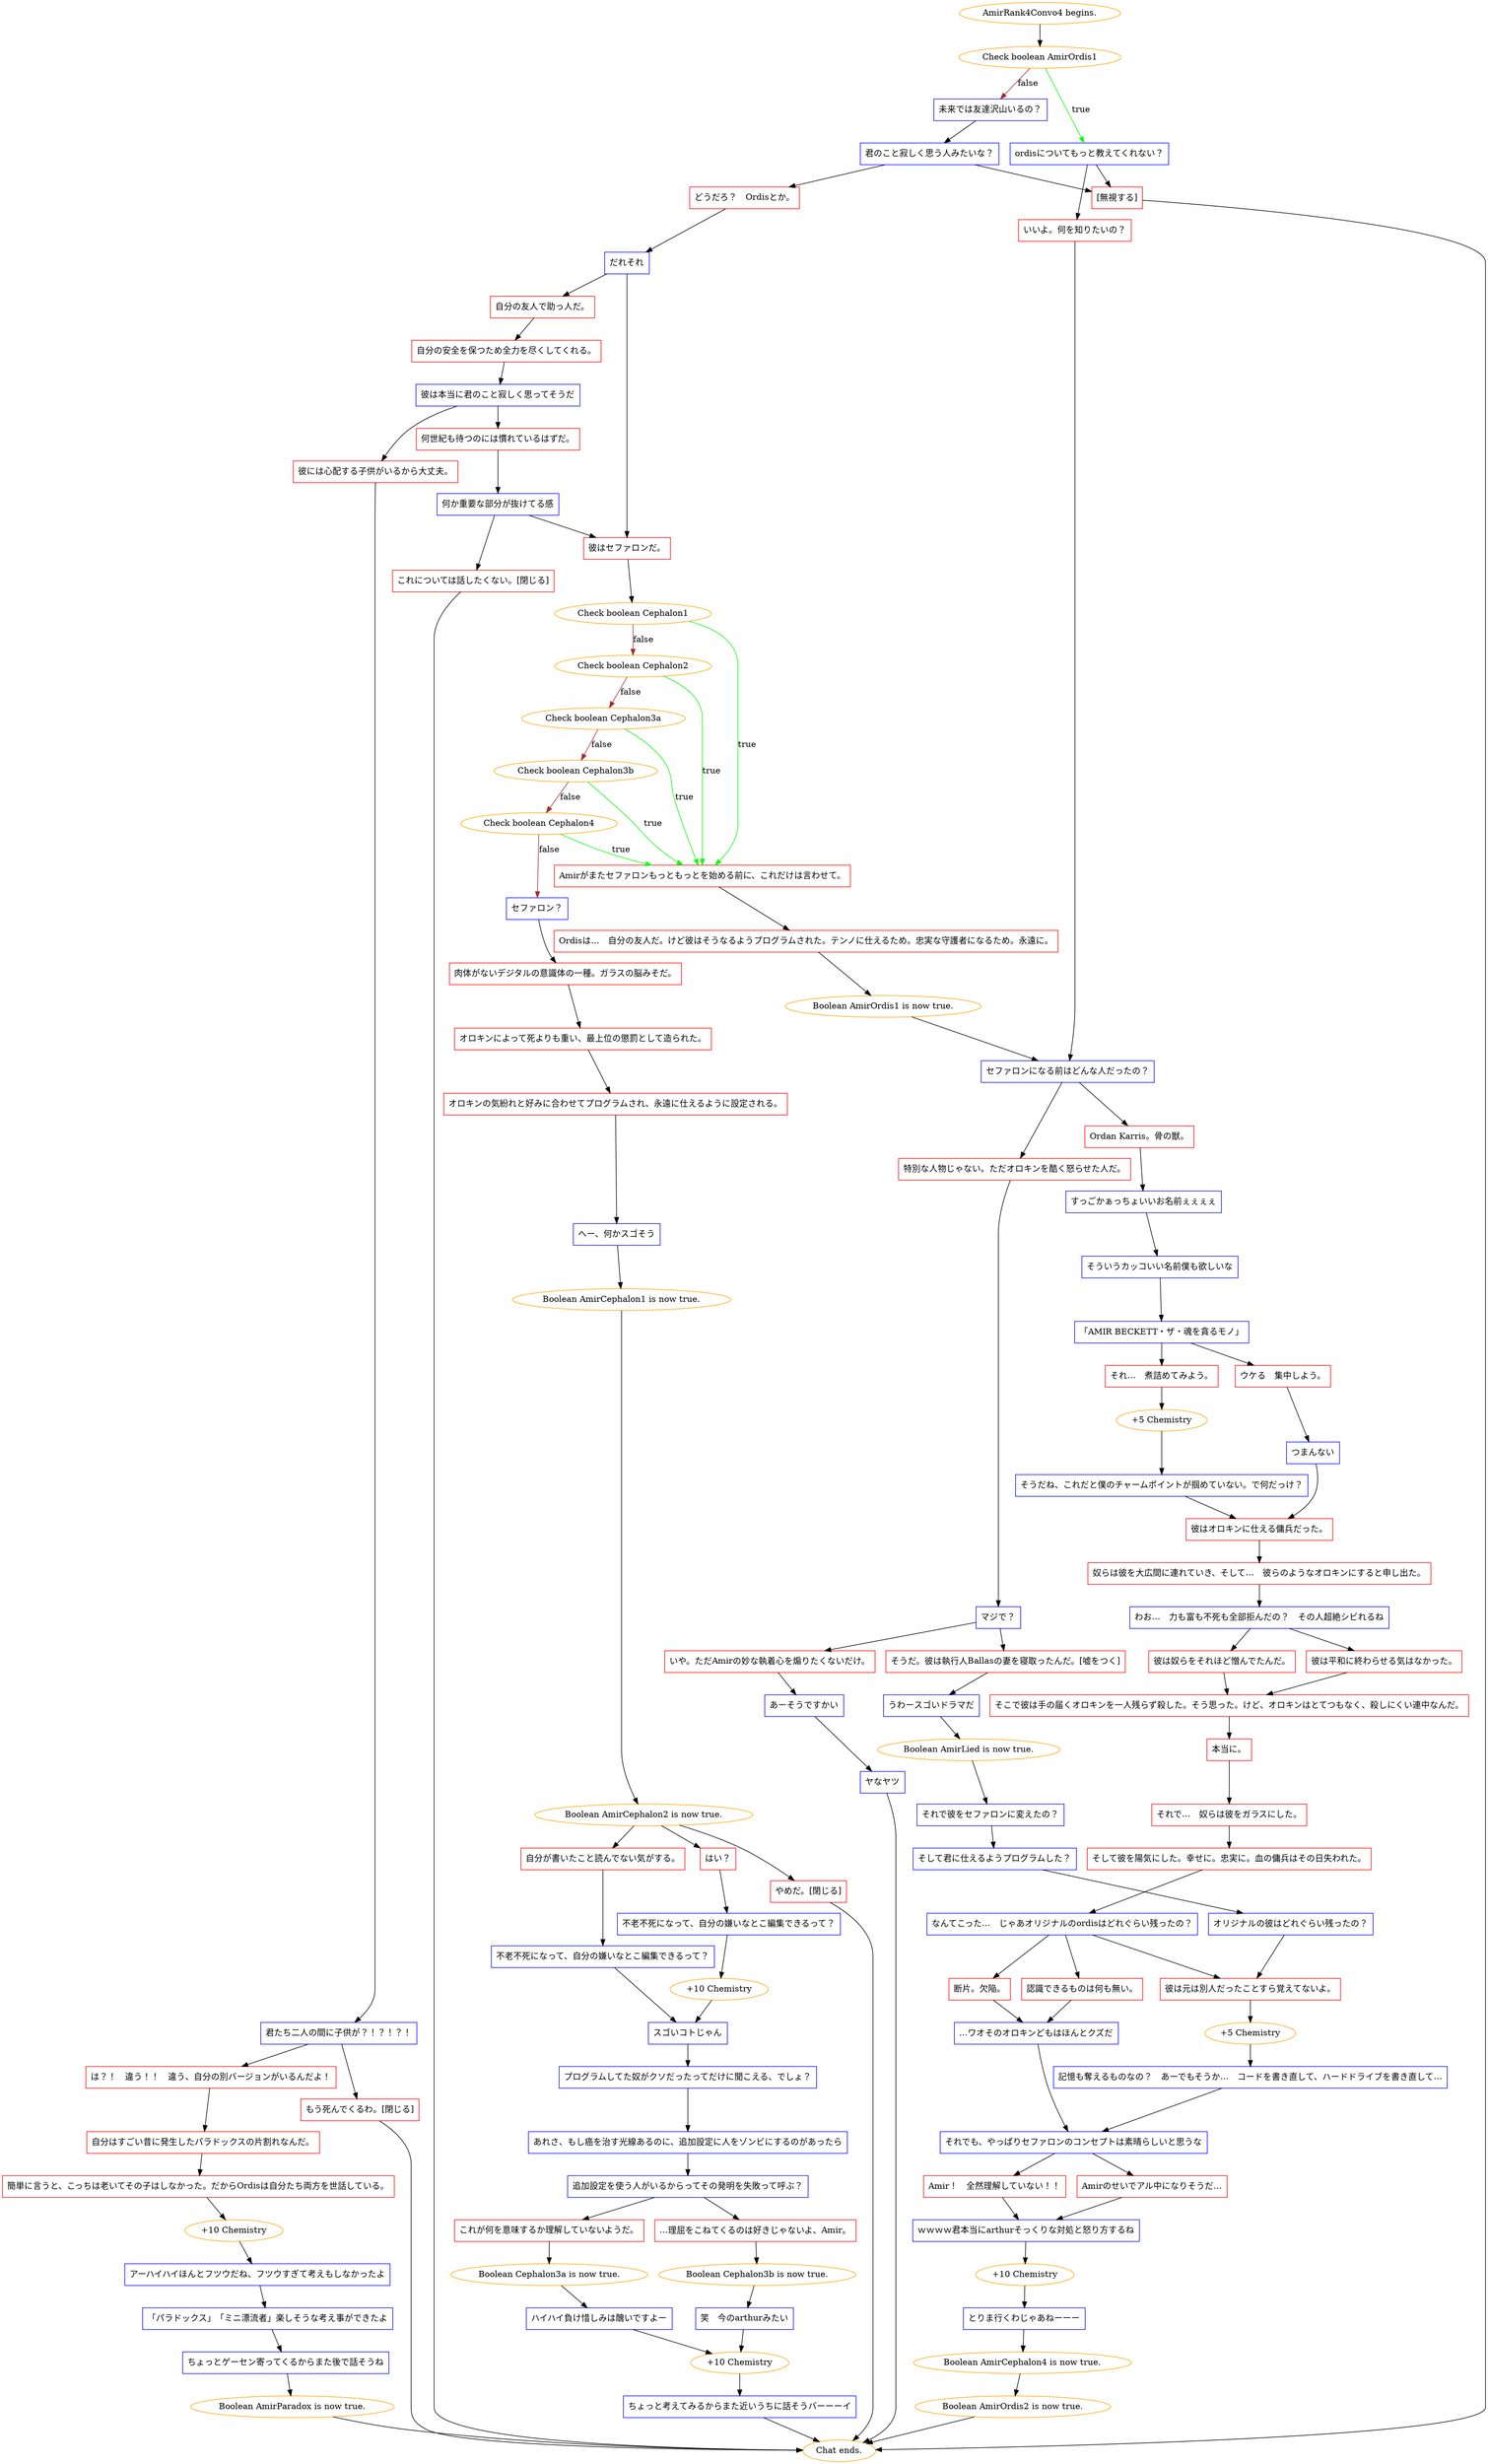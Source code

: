 digraph {
	"AmirRank4Convo4 begins." [color=orange];
		"AmirRank4Convo4 begins." -> j3071393708;
	j3071393708 [label="Check boolean AmirOrdis1",color=orange];
		j3071393708 -> j2426384775 [label=true,color=green];
		j3071393708 -> j903862932 [label=false,color=brown];
	j2426384775 [label="ordisについてもっと教えてくれない？",shape=box,color=blue];
		j2426384775 -> j85835136;
		j2426384775 -> j1116826705;
	j903862932 [label="未来では友達沢山いるの？",shape=box,color=blue];
		j903862932 -> j3987125351;
	j85835136 [label="[無視する]",shape=box,color=red];
		j85835136 -> "Chat ends.";
	j1116826705 [label="いいよ。何を知りたいの？",shape=box,color=red];
		j1116826705 -> j1982686325;
	j3987125351 [label="君のこと寂しく思う人みたいな？",shape=box,color=blue];
		j3987125351 -> j680411468;
		j3987125351 -> j85835136;
	"Chat ends." [color=orange];
	j1982686325 [label="セファロンになる前はどんな人だったの？",shape=box,color=blue];
		j1982686325 -> j1209983527;
		j1982686325 -> j4010603743;
	j680411468 [label="どうだろ？　Ordisとか。",shape=box,color=red];
		j680411468 -> j4176689785;
	j1209983527 [label="特別な人物じゃない。ただオロキンを酷く怒らせた人だ。",shape=box,color=red];
		j1209983527 -> j2896989573;
	j4010603743 [label="Ordan Karris。骨の獣。",shape=box,color=red];
		j4010603743 -> j822288822;
	j4176689785 [label="だれそれ",shape=box,color=blue];
		j4176689785 -> j1897434491;
		j4176689785 -> j3101519259;
	j2896989573 [label="マジで？",shape=box,color=blue];
		j2896989573 -> j2269208798;
		j2896989573 -> j3130740063;
	j822288822 [label="すっごかぁっちょいいお名前ぇぇぇぇ",shape=box,color=blue];
		j822288822 -> j600241890;
	j1897434491 [label="自分の友人で助っ人だ。",shape=box,color=red];
		j1897434491 -> j2645404662;
	j3101519259 [label="彼はセファロンだ。",shape=box,color=red];
		j3101519259 -> j2703593324;
	j2269208798 [label="そうだ。彼は執行人Ballasの妻を寝取ったんだ。[嘘をつく]",shape=box,color=red];
		j2269208798 -> j2232856558;
	j3130740063 [label="いや。ただAmirの妙な執着心を煽りたくないだけ。",shape=box,color=red];
		j3130740063 -> j2868943637;
	j600241890 [label="そういうカッコいい名前僕も欲しいな",shape=box,color=blue];
		j600241890 -> j1966869388;
	j2645404662 [label="自分の安全を保つため全力を尽くしてくれる。",shape=box,color=red];
		j2645404662 -> j4239002556;
	j2703593324 [label="Check boolean Cephalon1",color=orange];
		j2703593324 -> j637915749 [label=true,color=green];
		j2703593324 -> j3179573232 [label=false,color=brown];
	j2232856558 [label="うわースゴいドラマだ",shape=box,color=blue];
		j2232856558 -> j2926674662;
	j2868943637 [label="あーそうですかい",shape=box,color=blue];
		j2868943637 -> j1528722561;
	j1966869388 [label="「AMIR BECKETT・ザ・魂を貪るモノ」",shape=box,color=blue];
		j1966869388 -> j2933556590;
		j1966869388 -> j2603318983;
	j4239002556 [label="彼は本当に君のこと寂しく思ってそうだ",shape=box,color=blue];
		j4239002556 -> j266834252;
		j4239002556 -> j1438551066;
	j637915749 [label="Amirがまたセファロンもっともっとを始める前に、これだけは言わせて。",shape=box,color=red];
		j637915749 -> j1836504573;
	j3179573232 [label="Check boolean Cephalon2",color=orange];
		j3179573232 -> j637915749 [label=true,color=green];
		j3179573232 -> j1411698572 [label=false,color=brown];
	j2926674662 [label="Boolean AmirLied is now true.",color=orange];
		j2926674662 -> j3467735730;
	j1528722561 [label="ヤなヤツ",shape=box,color=blue];
		j1528722561 -> "Chat ends.";
	j2933556590 [label="ウケる　集中しよう。",shape=box,color=red];
		j2933556590 -> j1450486783;
	j2603318983 [label="それ…　煮詰めてみよう。",shape=box,color=red];
		j2603318983 -> j3088863751;
	j266834252 [label="何世紀も待つのには慣れているはずだ。",shape=box,color=red];
		j266834252 -> j844887690;
	j1438551066 [label="彼には心配する子供がいるから大丈夫。",shape=box,color=red];
		j1438551066 -> j1638722904;
	j1836504573 [label="Ordisは…　自分の友人だ。けど彼はそうなるようプログラムされた。テンノに仕えるため。忠実な守護者になるため。永遠に。",shape=box,color=red];
		j1836504573 -> j838880114;
	j1411698572 [label="Check boolean Cephalon3a",color=orange];
		j1411698572 -> j637915749 [label=true,color=green];
		j1411698572 -> j1995044943 [label=false,color=brown];
	j3467735730 [label="それで彼をセファロンに変えたの？",shape=box,color=blue];
		j3467735730 -> j2412365667;
	j1450486783 [label="つまんない",shape=box,color=blue];
		j1450486783 -> j3596522009;
	j3088863751 [label="+5 Chemistry",color=orange];
		j3088863751 -> j219189838;
	j844887690 [label="何か重要な部分が抜けてる感",shape=box,color=blue];
		j844887690 -> j812586511;
		j844887690 -> j3101519259;
	j1638722904 [label="君たち二人の間に子供が？！？！？！",shape=box,color=blue];
		j1638722904 -> j3969916309;
		j1638722904 -> j1510291495;
	j838880114 [label="Boolean AmirOrdis1 is now true.",color=orange];
		j838880114 -> j1982686325;
	j1995044943 [label="Check boolean Cephalon3b",color=orange];
		j1995044943 -> j637915749 [label=true,color=green];
		j1995044943 -> j3851203631 [label=false,color=brown];
	j2412365667 [label="そして君に仕えるようプログラムした？",shape=box,color=blue];
		j2412365667 -> j1411292348;
	j3596522009 [label="彼はオロキンに仕える傭兵だった。",shape=box,color=red];
		j3596522009 -> j2620040014;
	j219189838 [label="そうだね、これだと僕のチャームポイントが掴めていない。で何だっけ？",shape=box,color=blue];
		j219189838 -> j3596522009;
	j812586511 [label="これについては話したくない。[閉じる]",shape=box,color=red];
		j812586511 -> "Chat ends.";
	j3969916309 [label="は？！　違う！！　違う、自分の別バージョンがいるんだよ！",shape=box,color=red];
		j3969916309 -> j1484199356;
	j1510291495 [label="もう死んでくるわ。[閉じる]",shape=box,color=red];
		j1510291495 -> "Chat ends.";
	j3851203631 [label="Check boolean Cephalon4",color=orange];
		j3851203631 -> j637915749 [label=true,color=green];
		j3851203631 -> j4133056740 [label=false,color=brown];
	j1411292348 [label="オリジナルの彼はどれぐらい残ったの？",shape=box,color=blue];
		j1411292348 -> j2060169886;
	j2620040014 [label="奴らは彼を大広間に連れていき、そして…　彼らのようなオロキンにすると申し出た。",shape=box,color=red];
		j2620040014 -> j4088549290;
	j1484199356 [label="自分はすごい昔に発生したパラドックスの片割れなんだ。",shape=box,color=red];
		j1484199356 -> j3382344627;
	j4133056740 [label="セファロン？",shape=box,color=blue];
		j4133056740 -> j177708747;
	j2060169886 [label="彼は元は別人だったことすら覚えてないよ。",shape=box,color=red];
		j2060169886 -> j2212713222;
	j4088549290 [label="わお…　力も富も不死も全部拒んだの？　その人超絶シビれるね",shape=box,color=blue];
		j4088549290 -> j4076165753;
		j4088549290 -> j326400964;
	j3382344627 [label="簡単に言うと、こっちは老いてその子はしなかった。だからOrdisは自分たち両方を世話している。",shape=box,color=red];
		j3382344627 -> j2034349032;
	j177708747 [label="肉体がないデジタルの意識体の一種。ガラスの脳みそだ。",shape=box,color=red];
		j177708747 -> j1799972999;
	j2212713222 [label="+5 Chemistry",color=orange];
		j2212713222 -> j1713807751;
	j4076165753 [label="彼は奴らをそれほど憎んでたんだ。",shape=box,color=red];
		j4076165753 -> j2684593455;
	j326400964 [label="彼は平和に終わらせる気はなかった。",shape=box,color=red];
		j326400964 -> j2684593455;
	j2034349032 [label="+10 Chemistry",color=orange];
		j2034349032 -> j2395342516;
	j1799972999 [label="オロキンによって死よりも重い、最上位の懲罰として造られた。",shape=box,color=red];
		j1799972999 -> j1977548426;
	j1713807751 [label="記憶も奪えるものなの？　あーでもそうか…　コードを書き直して、ハードドライブを書き直して…",shape=box,color=blue];
		j1713807751 -> j360188642;
	j2684593455 [label="そこで彼は手の届くオロキンを一人残らず殺した。そう思った。けど、オロキンはとてつもなく、殺しにくい連中なんだ。",shape=box,color=red];
		j2684593455 -> j3356929052;
	j2395342516 [label="アーハイハイほんとフツウだね、フツウすぎて考えもしなかったよ",shape=box,color=blue];
		j2395342516 -> j667584061;
	j1977548426 [label="オロキンの気紛れと好みに合わせてプログラムされ、永遠に仕えるように設定される。",shape=box,color=red];
		j1977548426 -> j2200854631;
	j360188642 [label="それでも、やっぱりセファロンのコンセプトは素晴らしいと思うな",shape=box,color=blue];
		j360188642 -> j254669562;
		j360188642 -> j3621300232;
	j3356929052 [label="本当に。",shape=box,color=red];
		j3356929052 -> j3847729057;
	j667584061 [label="「パラドックス」「ミニ漂流者」楽しそうな考え事ができたよ",shape=box,color=blue];
		j667584061 -> j3812896674;
	j2200854631 [label="へー、何かスゴそう",shape=box,color=blue];
		j2200854631 -> j1188171645;
	j254669562 [label="Amirのせいでアル中になりそうだ…",shape=box,color=red];
		j254669562 -> j2772399249;
	j3621300232 [label="Amir！　全然理解していない！！",shape=box,color=red];
		j3621300232 -> j2772399249;
	j3847729057 [label="それで…　奴らは彼をガラスにした。",shape=box,color=red];
		j3847729057 -> j1541891825;
	j3812896674 [label="ちょっとゲーセン寄ってくるからまた後で話そうね",shape=box,color=blue];
		j3812896674 -> j3046964038;
	j1188171645 [label="Boolean AmirCephalon1 is now true.",color=orange];
		j1188171645 -> j2160070556;
	j2772399249 [label="ｗｗｗｗ君本当にarthurそっくりな対処と怒り方するね",shape=box,color=blue];
		j2772399249 -> j2634015726;
	j1541891825 [label="そして彼を陽気にした。幸せに。忠実に。血の傭兵はその日失われた。",shape=box,color=red];
		j1541891825 -> j419938771;
	j3046964038 [label="Boolean AmirParadox is now true.",color=orange];
		j3046964038 -> "Chat ends.";
	j2160070556 [label="Boolean AmirCephalon2 is now true.",color=orange];
		j2160070556 -> j12017476;
		j2160070556 -> j3500027066;
		j2160070556 -> j3794629657;
	j2634015726 [label="+10 Chemistry",color=orange];
		j2634015726 -> j4144265454;
	j419938771 [label="なんてこった…　じゃあオリジナルのordisはどれぐらい残ったの？",shape=box,color=blue];
		j419938771 -> j2060169886;
		j419938771 -> j338760089;
		j419938771 -> j1902403908;
	j12017476 [label="やめだ。[閉じる]",shape=box,color=red];
		j12017476 -> "Chat ends.";
	j3500027066 [label="はい？",shape=box,color=red];
		j3500027066 -> j1729868905;
	j3794629657 [label="自分が書いたこと読んでない気がする。",shape=box,color=red];
		j3794629657 -> j4188768517;
	j4144265454 [label="とりま行くわじゃあねーーー",shape=box,color=blue];
		j4144265454 -> j2139800532;
	j338760089 [label="断片。欠陥。",shape=box,color=red];
		j338760089 -> j787420281;
	j1902403908 [label="認識できるものは何も無い。",shape=box,color=red];
		j1902403908 -> j787420281;
	j1729868905 [label="不老不死になって、自分の嫌いなとこ編集できるって？",shape=box,color=blue];
		j1729868905 -> j3972719254;
	j4188768517 [label="不老不死になって、自分の嫌いなとこ編集できるって？",shape=box,color=blue];
		j4188768517 -> j545474184;
	j2139800532 [label="Boolean AmirCephalon4 is now true.",color=orange];
		j2139800532 -> j2302458893;
	j787420281 [label="…ワオそのオロキンどもはほんとクズだ",shape=box,color=blue];
		j787420281 -> j360188642;
	j3972719254 [label="+10 Chemistry",color=orange];
		j3972719254 -> j545474184;
	j545474184 [label="スゴいコトじゃん",shape=box,color=blue];
		j545474184 -> j4237124749;
	j2302458893 [label="Boolean AmirOrdis2 is now true.",color=orange];
		j2302458893 -> "Chat ends.";
	j4237124749 [label="プログラムしてた奴がクソだったってだけに聞こえる、でしょ？",shape=box,color=blue];
		j4237124749 -> j786875343;
	j786875343 [label="あれさ、もし癌を治す光線あるのに、追加設定に人をゾンビにするのがあったら",shape=box,color=blue];
		j786875343 -> j1971048985;
	j1971048985 [label="追加設定を使う人がいるからってその発明を失敗って呼ぶ？",shape=box,color=blue];
		j1971048985 -> j643346898;
		j1971048985 -> j4094110054;
	j643346898 [label="…理屈をこねてくるのは好きじゃないよ、Amir。",shape=box,color=red];
		j643346898 -> j791398060;
	j4094110054 [label="これが何を意味するか理解していないようだ。",shape=box,color=red];
		j4094110054 -> j1639257631;
	j791398060 [label="Boolean Cephalon3b is now true.",color=orange];
		j791398060 -> j2166053359;
	j1639257631 [label="Boolean Cephalon3a is now true.",color=orange];
		j1639257631 -> j3015104806;
	j2166053359 [label="笑　今のarthurみたい",shape=box,color=blue];
		j2166053359 -> j4168711835;
	j3015104806 [label="ハイハイ負け惜しみは醜いですよー",shape=box,color=blue];
		j3015104806 -> j4168711835;
	j4168711835 [label="+10 Chemistry",color=orange];
		j4168711835 -> j2020526833;
	j2020526833 [label="ちょっと考えてみるからまた近いうちに話そうバーーーイ",shape=box,color=blue];
		j2020526833 -> "Chat ends.";
}